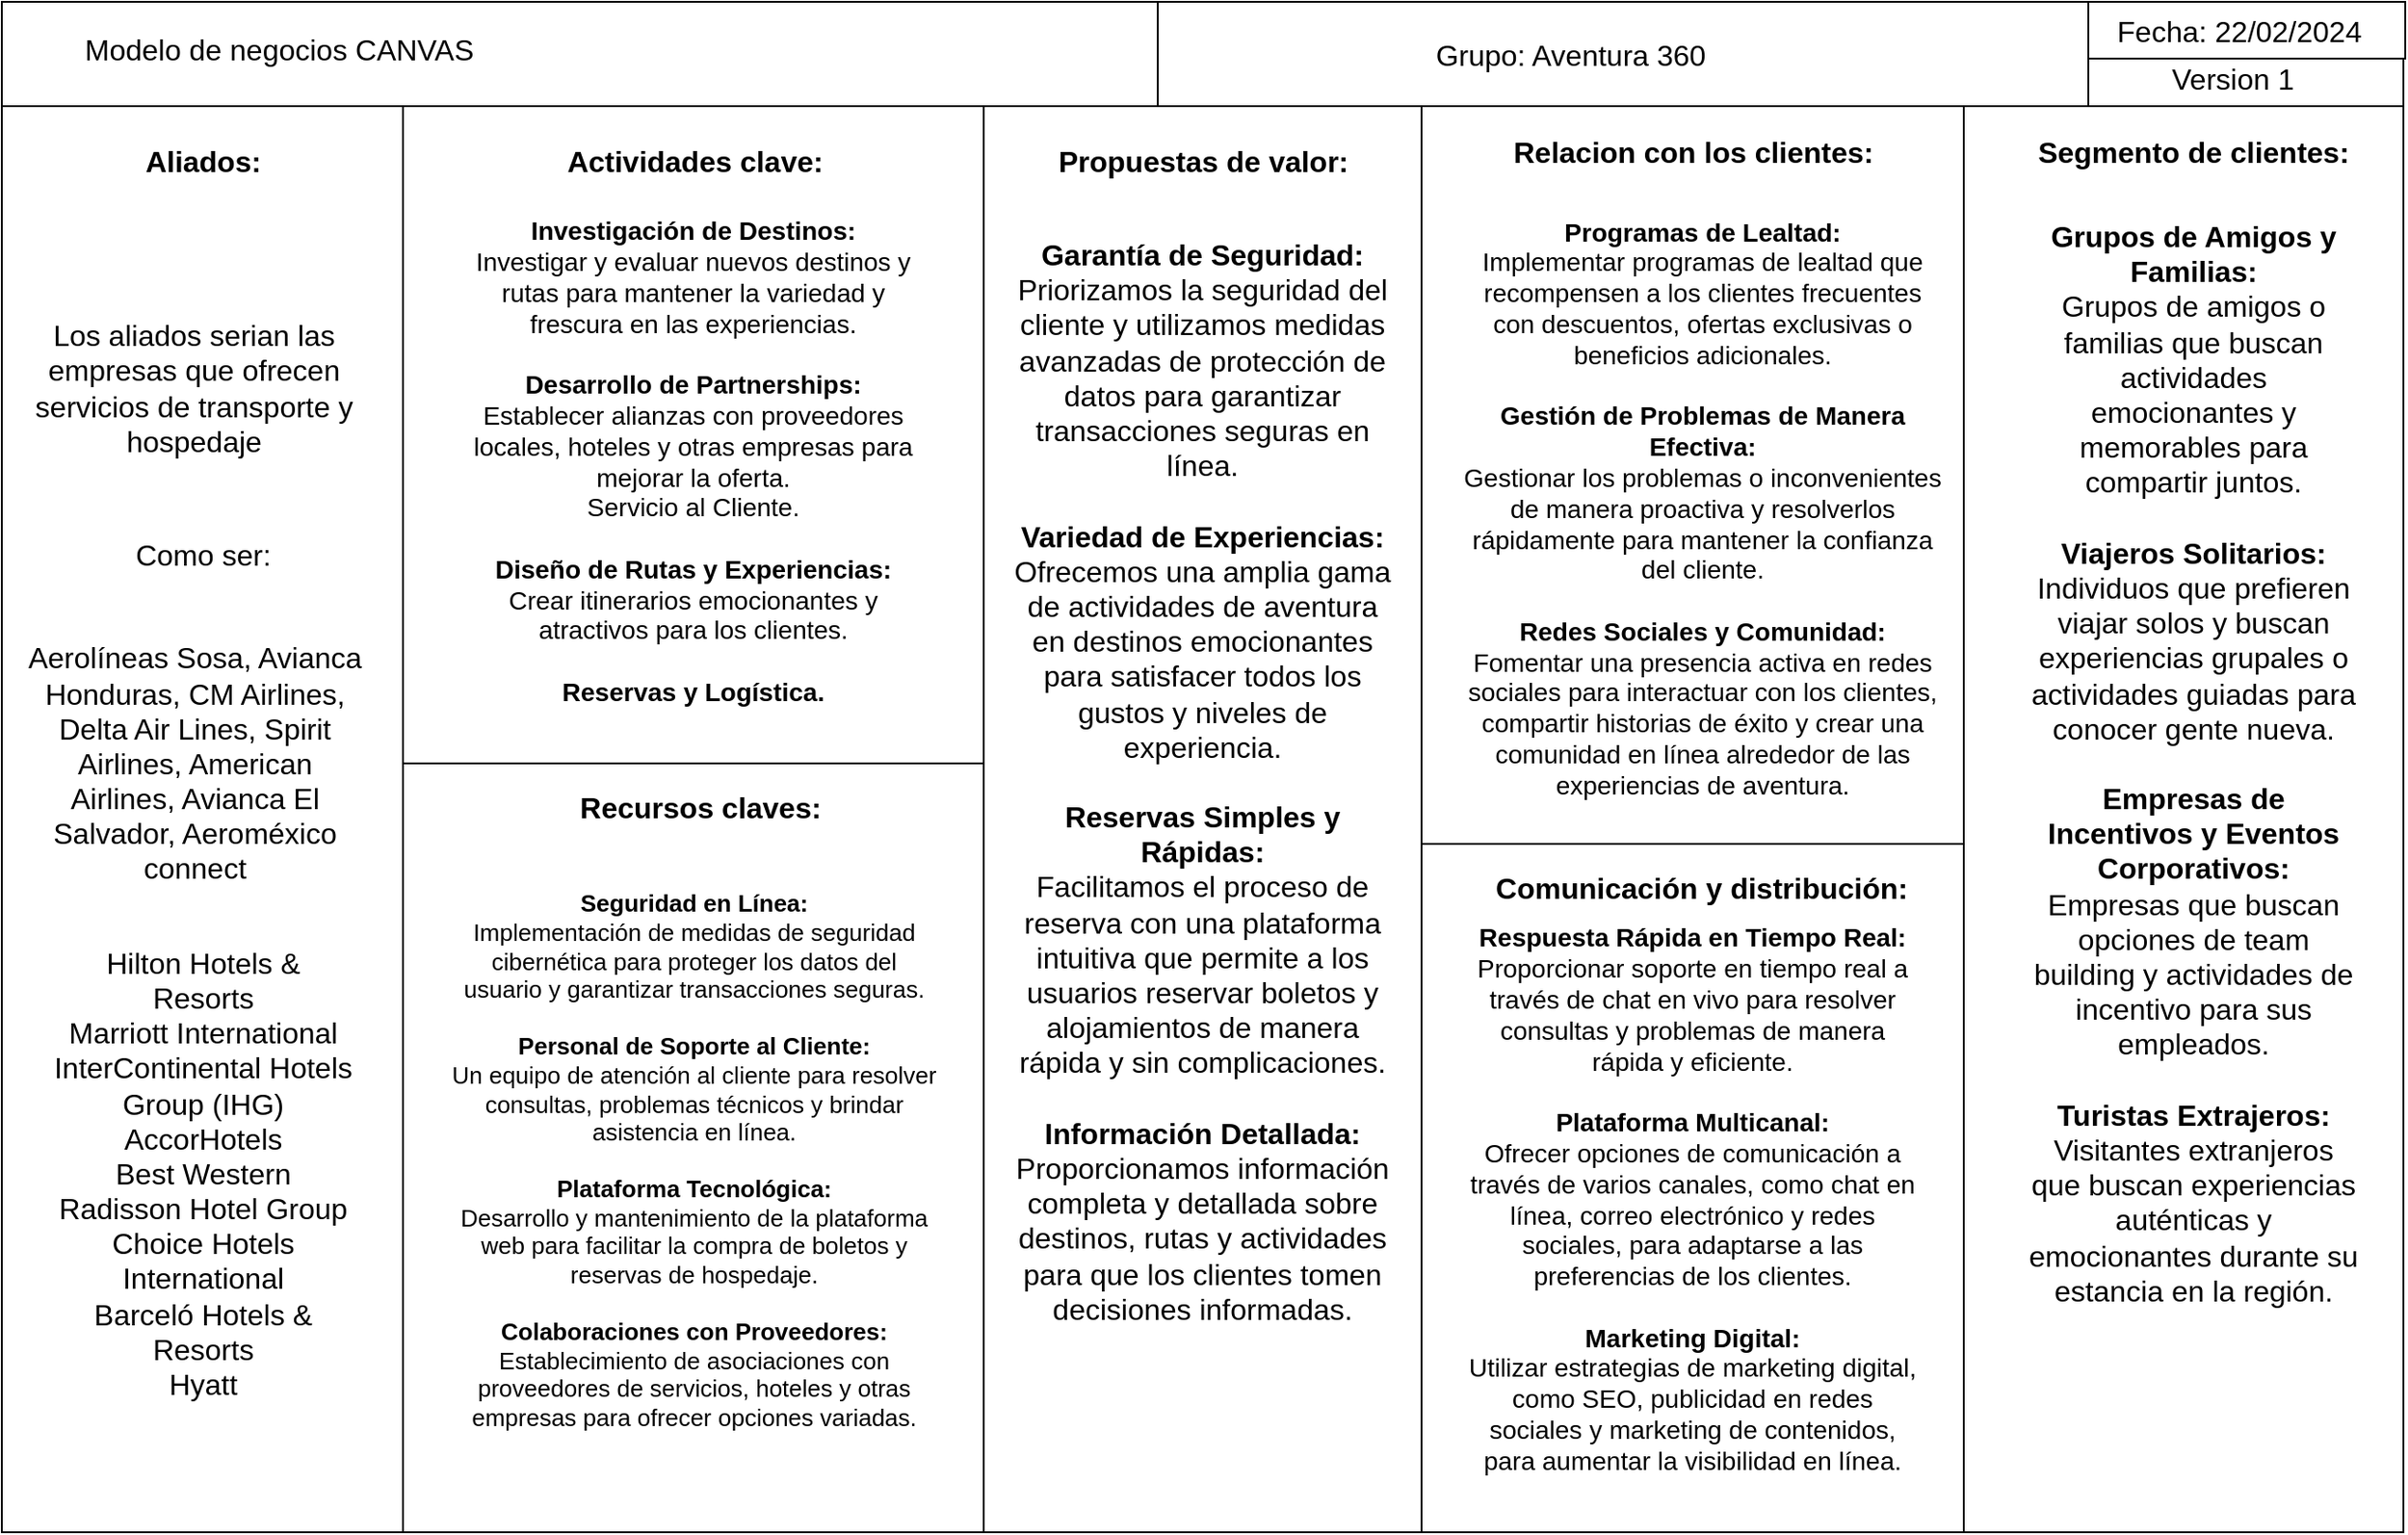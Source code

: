 <mxfile version="21.6.1" type="device">
  <diagram name="Página-1" id="7Cgc1EzrPvPUfzWyMZzP">
    <mxGraphModel dx="1884" dy="1193" grid="0" gridSize="10" guides="1" tooltips="1" connect="1" arrows="1" fold="1" page="0" pageScale="1" pageWidth="827" pageHeight="1169" math="0" shadow="0">
      <root>
        <mxCell id="0" />
        <mxCell id="1" parent="0" />
        <mxCell id="Y7_J3LvWRUM-ilzWAc7u-1" value="" style="rounded=0;whiteSpace=wrap;html=1;fontSize=16;" vertex="1" parent="1">
          <mxGeometry x="187" y="177" width="1311" height="832" as="geometry" />
        </mxCell>
        <mxCell id="Y7_J3LvWRUM-ilzWAc7u-2" value="" style="rounded=0;whiteSpace=wrap;html=1;fontSize=16;" vertex="1" parent="1">
          <mxGeometry x="187" y="173" width="1311" height="57" as="geometry" />
        </mxCell>
        <mxCell id="Y7_J3LvWRUM-ilzWAc7u-3" value="Modelo de negocios CANVAS" style="text;html=1;strokeColor=none;fillColor=none;align=center;verticalAlign=middle;whiteSpace=wrap;rounded=0;fontSize=16;" vertex="1" parent="1">
          <mxGeometry x="204" y="184" width="269" height="30" as="geometry" />
        </mxCell>
        <mxCell id="Y7_J3LvWRUM-ilzWAc7u-6" value="" style="rounded=0;whiteSpace=wrap;html=1;fontSize=16;" vertex="1" parent="1">
          <mxGeometry x="1326" y="173" width="172" height="57" as="geometry" />
        </mxCell>
        <mxCell id="Y7_J3LvWRUM-ilzWAc7u-7" value="" style="rounded=0;whiteSpace=wrap;html=1;fontSize=16;" vertex="1" parent="1">
          <mxGeometry x="1326" y="173" width="173" height="31" as="geometry" />
        </mxCell>
        <mxCell id="Y7_J3LvWRUM-ilzWAc7u-8" value="Fecha: 22/02/2024" style="text;html=1;strokeColor=none;fillColor=none;align=center;verticalAlign=middle;whiteSpace=wrap;rounded=0;fontSize=16;" vertex="1" parent="1">
          <mxGeometry x="1329" y="181" width="159" height="15" as="geometry" />
        </mxCell>
        <mxCell id="Y7_J3LvWRUM-ilzWAc7u-9" value="Version 1" style="text;html=1;strokeColor=none;fillColor=none;align=center;verticalAlign=middle;whiteSpace=wrap;rounded=0;fontSize=16;" vertex="1" parent="1">
          <mxGeometry x="1315" y="196" width="180" height="37" as="geometry" />
        </mxCell>
        <mxCell id="Y7_J3LvWRUM-ilzWAc7u-10" value="" style="rounded=0;whiteSpace=wrap;html=1;fontSize=16;" vertex="1" parent="1">
          <mxGeometry x="818" y="173" width="508" height="57" as="geometry" />
        </mxCell>
        <mxCell id="Y7_J3LvWRUM-ilzWAc7u-11" value="Grupo: Aventura 360" style="text;html=1;strokeColor=none;fillColor=none;align=center;verticalAlign=middle;whiteSpace=wrap;rounded=0;fontSize=16;" vertex="1" parent="1">
          <mxGeometry x="962" y="186.5" width="163" height="30" as="geometry" />
        </mxCell>
        <mxCell id="Y7_J3LvWRUM-ilzWAc7u-12" value="" style="rounded=0;whiteSpace=wrap;html=1;fontSize=16;" vertex="1" parent="1">
          <mxGeometry x="187" y="230" width="219" height="779" as="geometry" />
        </mxCell>
        <mxCell id="Y7_J3LvWRUM-ilzWAc7u-13" value="" style="rounded=0;whiteSpace=wrap;html=1;fontSize=16;" vertex="1" parent="1">
          <mxGeometry x="406" y="230" width="317" height="359" as="geometry" />
        </mxCell>
        <mxCell id="Y7_J3LvWRUM-ilzWAc7u-14" value="" style="rounded=0;whiteSpace=wrap;html=1;fontSize=16;" vertex="1" parent="1">
          <mxGeometry x="406" y="589" width="317" height="420" as="geometry" />
        </mxCell>
        <mxCell id="Y7_J3LvWRUM-ilzWAc7u-15" value="" style="rounded=0;whiteSpace=wrap;html=1;fontSize=16;" vertex="1" parent="1">
          <mxGeometry x="723" y="230" width="239" height="779" as="geometry" />
        </mxCell>
        <mxCell id="Y7_J3LvWRUM-ilzWAc7u-16" value="" style="rounded=0;whiteSpace=wrap;html=1;fontSize=16;" vertex="1" parent="1">
          <mxGeometry x="962" y="230" width="296" height="403" as="geometry" />
        </mxCell>
        <mxCell id="Y7_J3LvWRUM-ilzWAc7u-17" value="" style="rounded=0;whiteSpace=wrap;html=1;fontSize=16;" vertex="1" parent="1">
          <mxGeometry x="962" y="633" width="296" height="376" as="geometry" />
        </mxCell>
        <mxCell id="Y7_J3LvWRUM-ilzWAc7u-18" value="Aliados:" style="text;html=1;strokeColor=none;fillColor=none;align=center;verticalAlign=middle;whiteSpace=wrap;rounded=0;fontSize=16;fontStyle=1" vertex="1" parent="1">
          <mxGeometry x="266.5" y="245" width="60" height="30" as="geometry" />
        </mxCell>
        <mxCell id="Y7_J3LvWRUM-ilzWAc7u-19" value="Los aliados serian las empresas que ofrecen servicios de transporte y hospedaje" style="text;html=1;strokeColor=none;fillColor=none;align=center;verticalAlign=middle;whiteSpace=wrap;rounded=0;fontSize=16;" vertex="1" parent="1">
          <mxGeometry x="204" y="306" width="176" height="156" as="geometry" />
        </mxCell>
        <mxCell id="Y7_J3LvWRUM-ilzWAc7u-20" value="Como ser:" style="text;html=1;strokeColor=none;fillColor=none;align=center;verticalAlign=middle;whiteSpace=wrap;rounded=0;fontSize=16;" vertex="1" parent="1">
          <mxGeometry x="255.5" y="462" width="82" height="25" as="geometry" />
        </mxCell>
        <mxCell id="Y7_J3LvWRUM-ilzWAc7u-22" value="Aerolíneas Sosa, Avianca Honduras, CM Airlines, Delta Air Lines, Spirit Airlines, American Airlines, Avianca El Salvador, Aeroméxico connect" style="text;html=1;strokeColor=none;fillColor=none;align=center;verticalAlign=middle;whiteSpace=wrap;rounded=0;fontSize=16;" vertex="1" parent="1">
          <mxGeometry x="199.5" y="527" width="185" height="124" as="geometry" />
        </mxCell>
        <mxCell id="Y7_J3LvWRUM-ilzWAc7u-23" value="&lt;div&gt;Hilton Hotels &amp;amp; Resorts&lt;/div&gt;&lt;div&gt;Marriott International&lt;/div&gt;&lt;div&gt;InterContinental Hotels Group (IHG)&lt;/div&gt;&lt;div&gt;AccorHotels&lt;/div&gt;&lt;div&gt;Best Western&lt;/div&gt;&lt;div&gt;Radisson Hotel Group&lt;/div&gt;&lt;div&gt;Choice Hotels International&lt;/div&gt;&lt;div&gt;Barceló Hotels &amp;amp; Resorts&lt;/div&gt;&lt;div&gt;Hyatt&lt;/div&gt;" style="text;html=1;strokeColor=none;fillColor=none;align=center;verticalAlign=middle;whiteSpace=wrap;rounded=0;fontSize=16;" vertex="1" parent="1">
          <mxGeometry x="213.5" y="670" width="166" height="285" as="geometry" />
        </mxCell>
        <mxCell id="Y7_J3LvWRUM-ilzWAc7u-24" value="Actividades clave:" style="text;html=1;strokeColor=none;fillColor=none;align=center;verticalAlign=middle;whiteSpace=wrap;rounded=0;fontSize=16;fontStyle=1" vertex="1" parent="1">
          <mxGeometry x="494.25" y="244" width="142.5" height="31" as="geometry" />
        </mxCell>
        <mxCell id="Y7_J3LvWRUM-ilzWAc7u-28" value="Recursos claves:" style="text;html=1;strokeColor=none;fillColor=none;align=center;verticalAlign=middle;whiteSpace=wrap;rounded=0;fontSize=16;fontStyle=1" vertex="1" parent="1">
          <mxGeometry x="493.75" y="600" width="149" height="25" as="geometry" />
        </mxCell>
        <mxCell id="Y7_J3LvWRUM-ilzWAc7u-30" value="Propuestas de valor:" style="text;html=1;strokeColor=none;fillColor=none;align=center;verticalAlign=middle;whiteSpace=wrap;rounded=0;fontSize=16;fontStyle=1" vertex="1" parent="1">
          <mxGeometry x="759.5" y="246.5" width="166" height="27" as="geometry" />
        </mxCell>
        <mxCell id="Y7_J3LvWRUM-ilzWAc7u-31" value="&lt;div&gt;&lt;b&gt;Garantía de Seguridad:&lt;/b&gt;&lt;/div&gt;&lt;div&gt;Priorizamos la seguridad del cliente y utilizamos medidas avanzadas de protección de datos para garantizar transacciones seguras en línea.&lt;br&gt;&lt;br&gt;&lt;div&gt;&lt;b&gt;Variedad de Experiencias:&lt;/b&gt;&lt;/div&gt;&lt;div&gt;&lt;span style=&quot;background-color: initial;&quot;&gt;Ofrecemos una amplia gama de actividades de aventura en destinos emocionantes para satisfacer todos los gustos y niveles de experiencia.&lt;/span&gt;&lt;br&gt;&lt;/div&gt;&lt;div&gt;&lt;br&gt;&lt;/div&gt;&lt;div&gt;&lt;b&gt;Reservas Simples y Rápidas:&lt;/b&gt;&lt;/div&gt;&lt;div&gt;Facilitamos el proceso de reserva con una plataforma intuitiva que permite a los usuarios reservar boletos y alojamientos de manera rápida y sin complicaciones.&lt;br&gt;&lt;br&gt;&lt;/div&gt;&lt;div&gt;&lt;b&gt;Información Detallada:&lt;/b&gt;&lt;/div&gt;&lt;div&gt;Proporcionamos información completa y detallada sobre destinos, rutas y actividades para que los clientes tomen decisiones informadas.&lt;/div&gt;&lt;/div&gt;" style="text;html=1;strokeColor=none;fillColor=none;align=center;verticalAlign=middle;whiteSpace=wrap;rounded=0;fontSize=16;" vertex="1" parent="1">
          <mxGeometry x="737" y="267" width="211" height="664.5" as="geometry" />
        </mxCell>
        <mxCell id="Y7_J3LvWRUM-ilzWAc7u-32" value="Relacion con los clientes:" style="text;html=1;strokeColor=none;fillColor=none;align=center;verticalAlign=middle;whiteSpace=wrap;rounded=0;fontSize=16;fontStyle=1" vertex="1" parent="1">
          <mxGeometry x="1004.5" y="243.5" width="211" height="23.5" as="geometry" />
        </mxCell>
        <mxCell id="Y7_J3LvWRUM-ilzWAc7u-33" value="&lt;div style=&quot;font-size: 14px;&quot;&gt;&lt;b&gt;Programas de Lealtad:&lt;/b&gt;&lt;/div&gt;&lt;div style=&quot;font-size: 14px;&quot;&gt;Implementar programas de lealtad que recompensen a los clientes frecuentes con descuentos, ofertas exclusivas o beneficios adicionales.&lt;br&gt;&lt;br style=&quot;font-size: 14px;&quot;&gt;&lt;div style=&quot;font-size: 14px;&quot;&gt;&lt;b&gt;Gestión de Problemas de Manera Efectiva:&lt;/b&gt;&lt;/div&gt;&lt;div style=&quot;font-size: 14px;&quot;&gt;Gestionar los problemas o inconvenientes de manera proactiva y resolverlos rápidamente para mantener la confianza del cliente.&lt;br style=&quot;font-size: 14px;&quot;&gt;&lt;br style=&quot;font-size: 14px;&quot;&gt;&lt;div style=&quot;font-size: 14px;&quot;&gt;&lt;b&gt;Redes Sociales y Comunidad:&lt;/b&gt;&lt;/div&gt;&lt;div style=&quot;font-size: 14px;&quot;&gt;Fomentar una presencia activa en redes sociales para interactuar con los clientes, compartir historias de éxito y crear una comunidad en línea alrededor de las experiencias de aventura.&lt;/div&gt;&lt;br style=&quot;font-size: 14px;&quot;&gt;&lt;/div&gt;&lt;/div&gt;" style="text;html=1;strokeColor=none;fillColor=none;align=center;verticalAlign=middle;whiteSpace=wrap;rounded=0;fontSize=14;" vertex="1" parent="1">
          <mxGeometry x="982.5" y="271" width="264.5" height="374" as="geometry" />
        </mxCell>
        <mxCell id="Y7_J3LvWRUM-ilzWAc7u-35" value="Comunicación y distribución:" style="text;html=1;strokeColor=none;fillColor=none;align=center;verticalAlign=middle;whiteSpace=wrap;rounded=0;fontSize=16;fontStyle=1" vertex="1" parent="1">
          <mxGeometry x="991.75" y="644" width="246" height="26" as="geometry" />
        </mxCell>
        <mxCell id="Y7_J3LvWRUM-ilzWAc7u-36" value="&lt;div style=&quot;font-size: 14px;&quot;&gt;&lt;b&gt;Respuesta Rápida en Tiempo Real:&lt;/b&gt;&lt;/div&gt;&lt;div style=&quot;&quot;&gt;Proporcionar soporte en tiempo real a través de chat en vivo para resolver consultas y problemas de manera rápida y eficiente.&lt;br style=&quot;font-size: 14px;&quot;&gt;&lt;br style=&quot;font-size: 14px;&quot;&gt;&lt;div style=&quot;font-size: 14px;&quot;&gt;&lt;b&gt;Plataforma Multicanal:&lt;/b&gt;&lt;/div&gt;&lt;div style=&quot;&quot;&gt;Ofrecer opciones de comunicación a través de varios canales, como chat en línea, correo electrónico y redes sociales, para adaptarse a las preferencias de los clientes.&lt;br&gt;&lt;br&gt;&lt;div style=&quot;&quot;&gt;&lt;b&gt;Marketing Digital:&lt;/b&gt;&lt;/div&gt;&lt;div style=&quot;&quot;&gt;Utilizar estrategias de marketing digital, como SEO, publicidad en redes sociales y marketing de contenidos, para aumentar la visibilidad en línea.&lt;/div&gt;&lt;/div&gt;&lt;/div&gt;" style="text;html=1;strokeColor=none;fillColor=none;align=center;verticalAlign=middle;whiteSpace=wrap;rounded=0;fontSize=14;" vertex="1" parent="1">
          <mxGeometry x="986" y="685" width="248" height="283" as="geometry" />
        </mxCell>
        <mxCell id="Y7_J3LvWRUM-ilzWAc7u-37" value="Segmento de clientes:" style="text;html=1;strokeColor=none;fillColor=none;align=center;verticalAlign=middle;whiteSpace=wrap;rounded=0;fontSize=16;fontStyle=1" vertex="1" parent="1">
          <mxGeometry x="1288" y="225.38" width="191" height="59.75" as="geometry" />
        </mxCell>
        <mxCell id="Y7_J3LvWRUM-ilzWAc7u-39" value="&lt;div&gt;&lt;b&gt;Grupos de Amigos y Familias:&lt;/b&gt;&lt;/div&gt;&lt;div&gt;&lt;span style=&quot;background-color: initial;&quot;&gt;Grupos de amigos o familias que buscan actividades emocionantes y memorables para compartir juntos.&lt;br&gt;&lt;/span&gt;&lt;br&gt;&lt;/div&gt;&lt;div&gt;&lt;b&gt;Viajeros Solitarios:&lt;/b&gt;&lt;/div&gt;&lt;div&gt;Individuos que prefieren viajar solos y buscan experiencias grupales o actividades guiadas para conocer gente nueva.&lt;br&gt;&lt;br&gt;&lt;/div&gt;&lt;div&gt;&lt;b&gt;Empresas de Incentivos y Eventos Corporativos:&lt;/b&gt;&lt;/div&gt;&lt;div&gt;Empresas que buscan opciones de team building y actividades de incentivo para sus empleados.&lt;br&gt;&lt;br&gt;&lt;/div&gt;&lt;div&gt;&lt;b&gt;Turistas Extrajeros:&lt;/b&gt;&lt;/div&gt;&lt;div&gt;Visitantes extranjeros que buscan experiencias auténticas y emocionantes durante su estancia en la región.&lt;/div&gt;" style="text;html=1;strokeColor=none;fillColor=none;align=center;verticalAlign=middle;whiteSpace=wrap;rounded=0;fontSize=16;" vertex="1" parent="1">
          <mxGeometry x="1291" y="251" width="185" height="676" as="geometry" />
        </mxCell>
        <mxCell id="Y7_J3LvWRUM-ilzWAc7u-40" value="&lt;div style=&quot;font-size: 14px;&quot;&gt;&lt;b&gt;Investigación de Destinos:&lt;/b&gt;&lt;/div&gt;&lt;div style=&quot;font-size: 14px;&quot;&gt;Investigar y evaluar nuevos destinos y rutas para mantener la variedad y frescura en las experiencias.&lt;/div&gt;&lt;div style=&quot;font-size: 14px;&quot;&gt;&lt;br style=&quot;font-size: 14px;&quot;&gt;&lt;/div&gt;&lt;div style=&quot;font-size: 14px;&quot;&gt;&lt;b&gt;Desarrollo de Partnerships:&lt;/b&gt;&lt;/div&gt;&lt;div style=&quot;font-size: 14px;&quot;&gt;Establecer alianzas con proveedores locales, hoteles y otras empresas para mejorar la oferta.&lt;/div&gt;&lt;div style=&quot;font-size: 14px;&quot;&gt;Servicio al Cliente.&lt;/div&gt;&lt;div style=&quot;font-size: 14px;&quot;&gt;&lt;br style=&quot;font-size: 14px;&quot;&gt;&lt;/div&gt;&lt;div style=&quot;font-size: 14px;&quot;&gt;&lt;b&gt;Diseño de Rutas y Experiencias:&lt;/b&gt;&lt;/div&gt;&lt;div style=&quot;font-size: 14px;&quot;&gt;Crear itinerarios emocionantes y atractivos para los clientes.&lt;/div&gt;&lt;div style=&quot;font-size: 14px;&quot;&gt;&lt;br style=&quot;font-size: 14px;&quot;&gt;&lt;/div&gt;&lt;div style=&quot;font-size: 14px;&quot;&gt;&lt;b&gt;Reservas y Logística.&lt;/b&gt;&lt;/div&gt;" style="text;html=1;strokeColor=none;fillColor=none;align=center;verticalAlign=middle;whiteSpace=wrap;rounded=0;fontSize=14;" vertex="1" parent="1">
          <mxGeometry x="440" y="237" width="249" height="374.5" as="geometry" />
        </mxCell>
        <mxCell id="Y7_J3LvWRUM-ilzWAc7u-42" value="&lt;b&gt;Seguridad en Línea:&lt;br style=&quot;border-color: var(--border-color); padding: 0px; margin: 0px; font-size: 13px; text-align: left;&quot;&gt;&lt;/b&gt;&lt;span style=&quot;font-size: 13px; text-align: left;&quot;&gt;Implementación de medidas de seguridad cibernética para proteger los datos del usuario y garantizar transacciones seguras.&lt;/span&gt;&lt;br style=&quot;border-color: var(--border-color); padding: 0px; margin: 0px; font-size: 13px; text-align: left;&quot;&gt;&lt;br style=&quot;border-color: var(--border-color); padding: 0px; margin: 0px; font-size: 13px; text-align: left;&quot;&gt;&lt;b&gt;&lt;span style=&quot;font-size: 13px; text-align: left;&quot;&gt;Personal de Soporte al Cliente:&lt;/span&gt;&lt;br style=&quot;border-color: var(--border-color); padding: 0px; margin: 0px; font-size: 13px; text-align: left;&quot;&gt;&lt;/b&gt;&lt;span style=&quot;font-size: 13px; text-align: left;&quot;&gt;Un equipo de atención al cliente para resolver consultas, problemas técnicos y brindar asistencia en línea.&lt;/span&gt;&lt;br style=&quot;border-color: var(--border-color); padding: 0px; margin: 0px; font-size: 13px; text-align: left;&quot;&gt;&lt;br style=&quot;border-color: var(--border-color); padding: 0px; margin: 0px; font-size: 13px; text-align: left;&quot;&gt;&lt;b&gt;&lt;span style=&quot;font-size: 13px; text-align: left;&quot;&gt;Plataforma Tecnológica:&lt;/span&gt;&lt;br style=&quot;border-color: var(--border-color); padding: 0px; margin: 0px; font-size: 13px; text-align: left;&quot;&gt;&lt;/b&gt;&lt;span style=&quot;font-size: 13px; text-align: left;&quot;&gt;Desarrollo y mantenimiento de la plataforma web para facilitar la compra de boletos y reservas de hospedaje.&lt;/span&gt;&lt;br style=&quot;border-color: var(--border-color); padding: 0px; margin: 0px; font-size: 13px; text-align: left;&quot;&gt;&lt;br style=&quot;border-color: var(--border-color); padding: 0px; margin: 0px; font-size: 13px; text-align: left;&quot;&gt;&lt;b&gt;&lt;span style=&quot;font-size: 13px; text-align: left;&quot;&gt;Colaboraciones con Proveedores:&lt;/span&gt;&lt;br style=&quot;border-color: var(--border-color); padding: 0px; margin: 0px; font-size: 13px; text-align: left;&quot;&gt;&lt;/b&gt;&lt;span style=&quot;font-size: 13px; text-align: left;&quot;&gt;Establecimiento de asociaciones con proveedores de servicios, hoteles y otras empresas para ofrecer opciones variadas.&lt;/span&gt;" style="text;html=1;strokeColor=none;fillColor=none;align=center;verticalAlign=middle;whiteSpace=wrap;rounded=0;fontSize=13;" vertex="1" parent="1">
          <mxGeometry x="430.5" y="625" width="268" height="361" as="geometry" />
        </mxCell>
      </root>
    </mxGraphModel>
  </diagram>
</mxfile>
